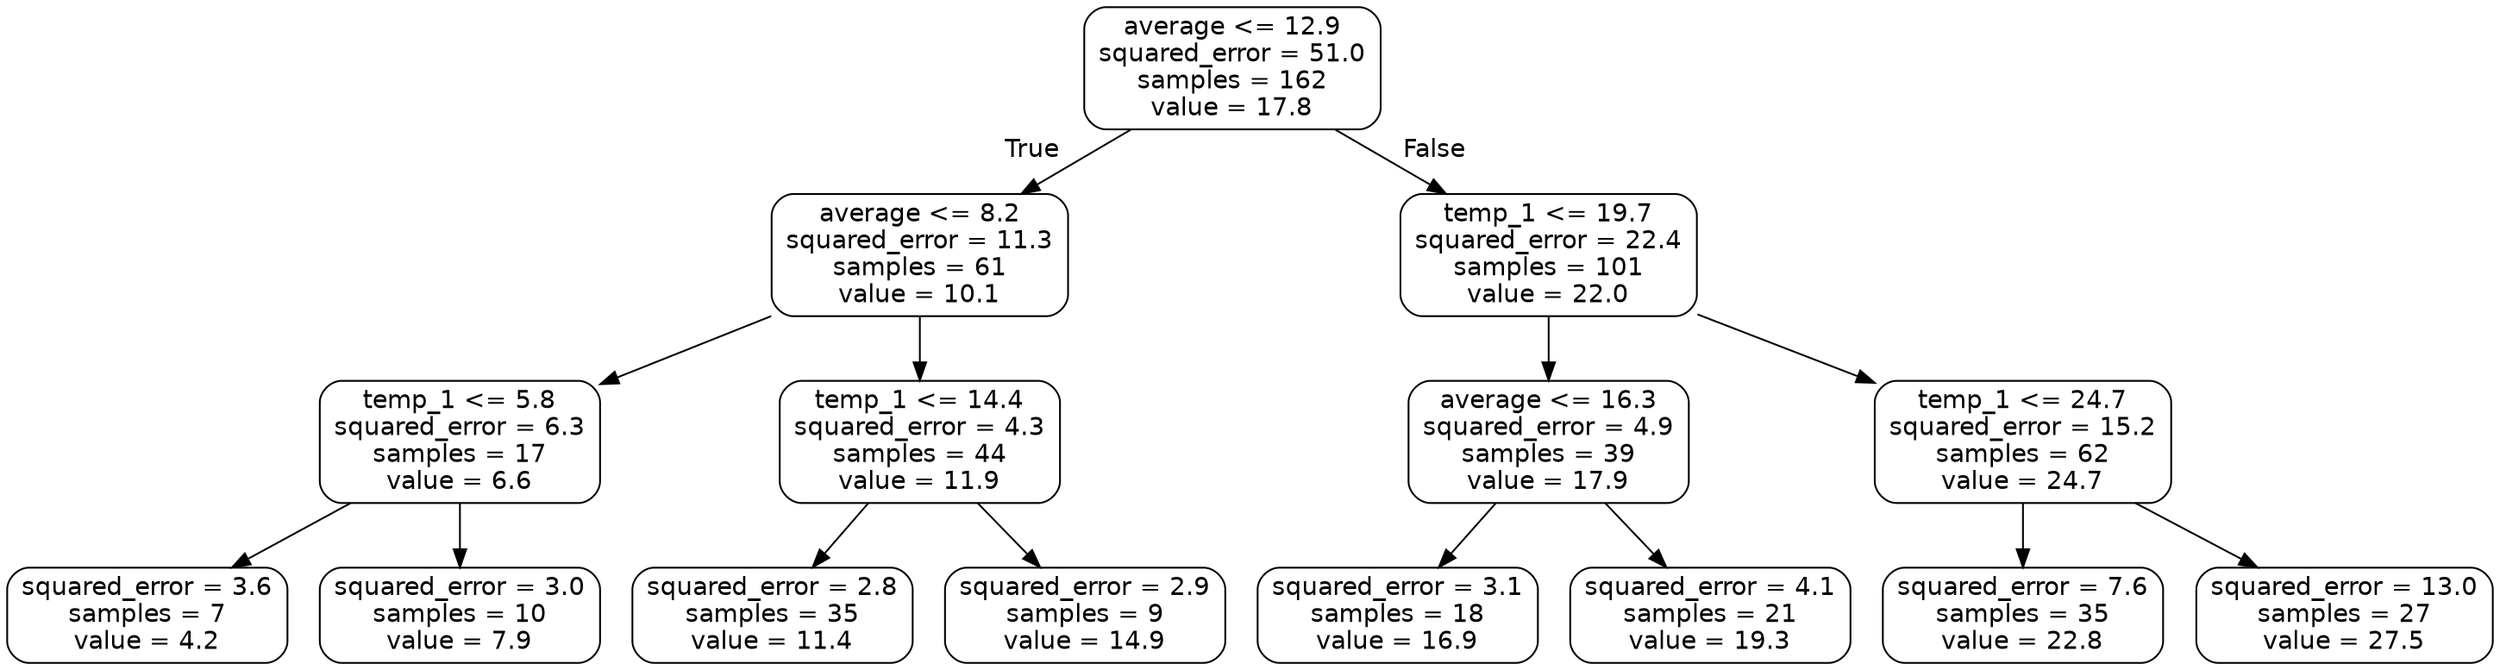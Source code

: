 digraph Tree {
node [shape=box, style="rounded", color="black", fontname="helvetica"] ;
edge [fontname="helvetica"] ;
0 [label="average <= 12.9\nsquared_error = 51.0\nsamples = 162\nvalue = 17.8"] ;
1 [label="average <= 8.2\nsquared_error = 11.3\nsamples = 61\nvalue = 10.1"] ;
0 -> 1 [labeldistance=2.5, labelangle=45, headlabel="True"] ;
2 [label="temp_1 <= 5.8\nsquared_error = 6.3\nsamples = 17\nvalue = 6.6"] ;
1 -> 2 ;
3 [label="squared_error = 3.6\nsamples = 7\nvalue = 4.2"] ;
2 -> 3 ;
4 [label="squared_error = 3.0\nsamples = 10\nvalue = 7.9"] ;
2 -> 4 ;
5 [label="temp_1 <= 14.4\nsquared_error = 4.3\nsamples = 44\nvalue = 11.9"] ;
1 -> 5 ;
6 [label="squared_error = 2.8\nsamples = 35\nvalue = 11.4"] ;
5 -> 6 ;
7 [label="squared_error = 2.9\nsamples = 9\nvalue = 14.9"] ;
5 -> 7 ;
8 [label="temp_1 <= 19.7\nsquared_error = 22.4\nsamples = 101\nvalue = 22.0"] ;
0 -> 8 [labeldistance=2.5, labelangle=-45, headlabel="False"] ;
9 [label="average <= 16.3\nsquared_error = 4.9\nsamples = 39\nvalue = 17.9"] ;
8 -> 9 ;
10 [label="squared_error = 3.1\nsamples = 18\nvalue = 16.9"] ;
9 -> 10 ;
11 [label="squared_error = 4.1\nsamples = 21\nvalue = 19.3"] ;
9 -> 11 ;
12 [label="temp_1 <= 24.7\nsquared_error = 15.2\nsamples = 62\nvalue = 24.7"] ;
8 -> 12 ;
13 [label="squared_error = 7.6\nsamples = 35\nvalue = 22.8"] ;
12 -> 13 ;
14 [label="squared_error = 13.0\nsamples = 27\nvalue = 27.5"] ;
12 -> 14 ;
}